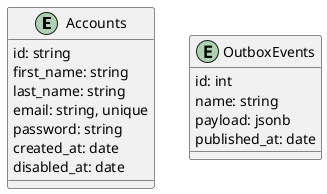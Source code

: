 @startuml
entity Accounts {
    id: string
    first_name: string
    last_name: string
    email: string, unique
    password: string
    created_at: date
    disabled_at: date
}

entity OutboxEvents {
    id: int
    name: string
    payload: jsonb
    published_at: date
}
@enduml
